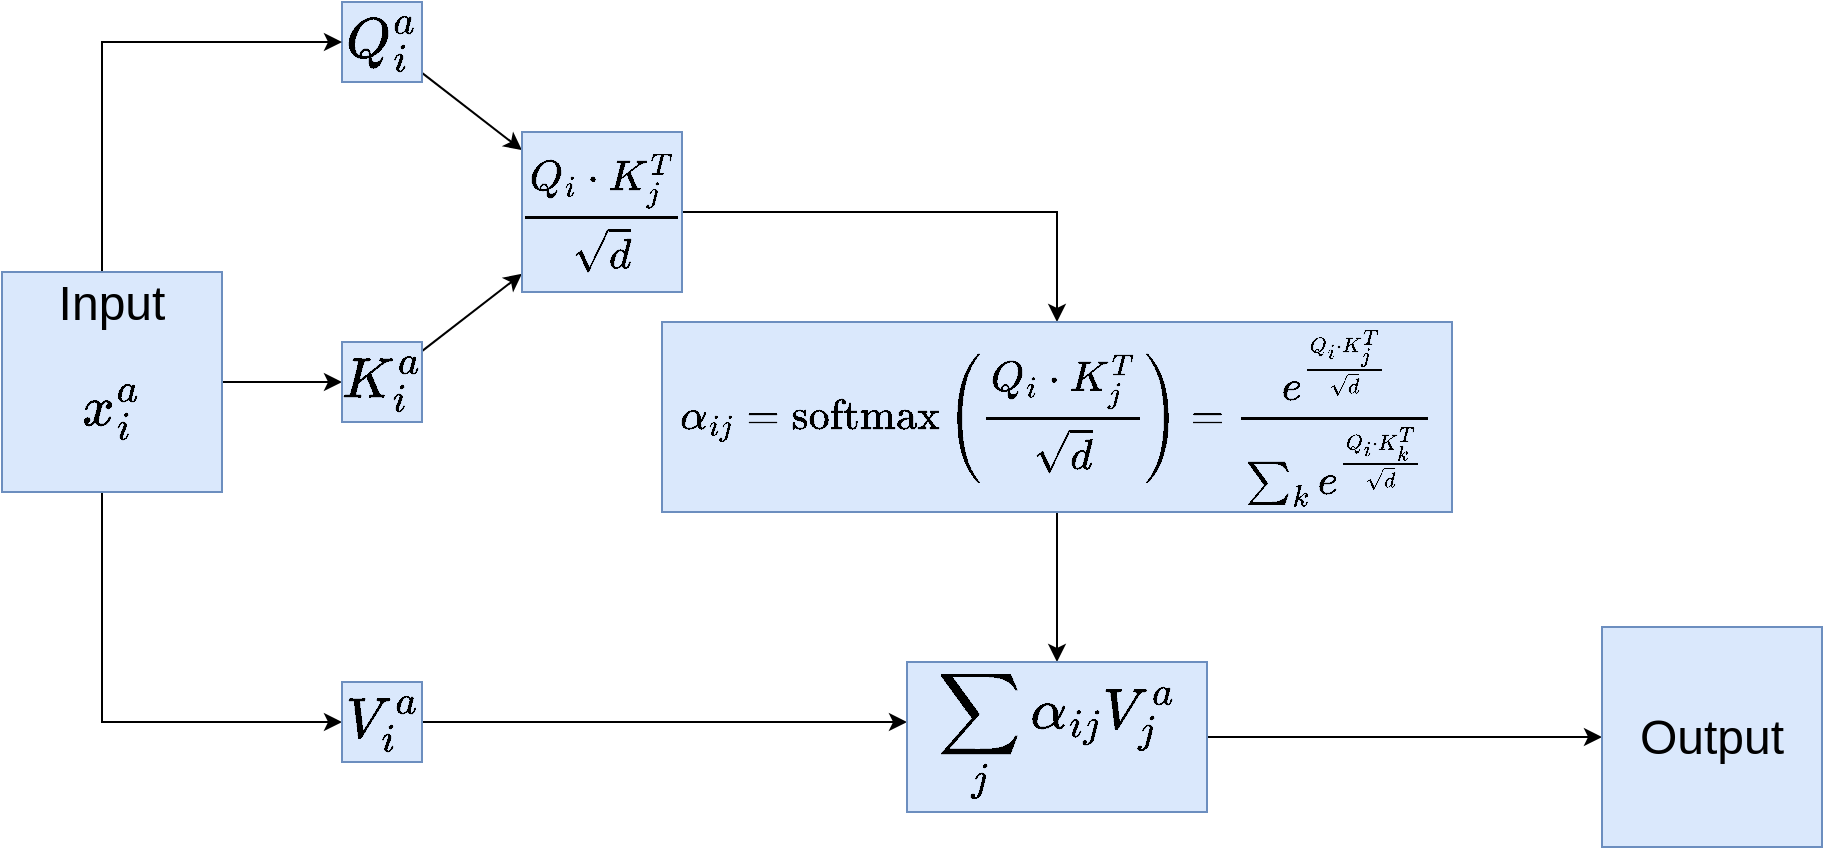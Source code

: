 <mxfile version="26.2.14">
  <diagram name="Page-1" id="XiPpyvGmmsOlUiMT2cVc">
    <mxGraphModel grid="1" page="1" gridSize="10" guides="1" tooltips="1" connect="1" arrows="1" fold="1" pageScale="1" pageWidth="850" pageHeight="1100" math="1" shadow="0">
      <root>
        <mxCell id="0" />
        <mxCell id="1" parent="0" />
        <mxCell id="xG82MNu_FjEkw8fJf7uC-590" style="rounded=0;orthogonalLoop=1;jettySize=auto;html=1;" edge="1" parent="1" source="xG82MNu_FjEkw8fJf7uC-541" target="xG82MNu_FjEkw8fJf7uC-577">
          <mxGeometry relative="1" as="geometry" />
        </mxCell>
        <mxCell id="xG82MNu_FjEkw8fJf7uC-541" value="$$Q_i^a$$" style="whiteSpace=wrap;html=1;fillColor=#dae8fc;strokeColor=#6c8ebf;align=center;aspect=fixed;fontSize=24;" vertex="1" parent="1">
          <mxGeometry x="200" y="-110" width="40" height="40" as="geometry" />
        </mxCell>
        <mxCell id="xG82MNu_FjEkw8fJf7uC-581" style="edgeStyle=orthogonalEdgeStyle;rounded=0;orthogonalLoop=1;jettySize=auto;html=1;entryX=0;entryY=0.5;entryDx=0;entryDy=0;" edge="1" parent="1" source="xG82MNu_FjEkw8fJf7uC-542" target="xG82MNu_FjEkw8fJf7uC-541">
          <mxGeometry relative="1" as="geometry">
            <Array as="points">
              <mxPoint x="80" y="-90" />
            </Array>
          </mxGeometry>
        </mxCell>
        <mxCell id="xG82MNu_FjEkw8fJf7uC-587" style="edgeStyle=orthogonalEdgeStyle;rounded=0;orthogonalLoop=1;jettySize=auto;html=1;entryX=0;entryY=0.5;entryDx=0;entryDy=0;" edge="1" parent="1" source="xG82MNu_FjEkw8fJf7uC-542" target="xG82MNu_FjEkw8fJf7uC-575">
          <mxGeometry relative="1" as="geometry" />
        </mxCell>
        <mxCell id="xG82MNu_FjEkw8fJf7uC-600" style="edgeStyle=orthogonalEdgeStyle;rounded=0;orthogonalLoop=1;jettySize=auto;html=1;" edge="1" parent="1" source="xG82MNu_FjEkw8fJf7uC-542" target="xG82MNu_FjEkw8fJf7uC-576">
          <mxGeometry relative="1" as="geometry">
            <Array as="points">
              <mxPoint x="80" y="250" />
            </Array>
          </mxGeometry>
        </mxCell>
        <mxCell id="xG82MNu_FjEkw8fJf7uC-542" value="Input&lt;div&gt;$$x_i^a$$&lt;/div&gt;" style="whiteSpace=wrap;html=1;aspect=fixed;fillColor=#dae8fc;strokeColor=#6c8ebf;fontSize=24;" vertex="1" parent="1">
          <mxGeometry x="30" y="25" width="110" height="110" as="geometry" />
        </mxCell>
        <mxCell id="xG82MNu_FjEkw8fJf7uC-598" style="rounded=0;orthogonalLoop=1;jettySize=auto;html=1;" edge="1" parent="1" source="xG82MNu_FjEkw8fJf7uC-575" target="xG82MNu_FjEkw8fJf7uC-577">
          <mxGeometry relative="1" as="geometry">
            <mxPoint x="190" y="-10" as="targetPoint" />
          </mxGeometry>
        </mxCell>
        <mxCell id="xG82MNu_FjEkw8fJf7uC-575" value="$$K_i^a$$" style="whiteSpace=wrap;html=1;aspect=fixed;fillColor=#dae8fc;strokeColor=#6c8ebf;align=center;fontSize=24;" vertex="1" parent="1">
          <mxGeometry x="200" y="60" width="40" height="40" as="geometry" />
        </mxCell>
        <mxCell id="xG82MNu_FjEkw8fJf7uC-593" style="edgeStyle=orthogonalEdgeStyle;rounded=0;orthogonalLoop=1;jettySize=auto;html=1;" edge="1" parent="1" source="xG82MNu_FjEkw8fJf7uC-576" target="xG82MNu_FjEkw8fJf7uC-580">
          <mxGeometry relative="1" as="geometry">
            <Array as="points">
              <mxPoint x="210" y="260" />
            </Array>
          </mxGeometry>
        </mxCell>
        <mxCell id="xG82MNu_FjEkw8fJf7uC-576" value="$$V_i^a$$" style="whiteSpace=wrap;html=1;aspect=fixed;fillColor=#dae8fc;strokeColor=#6c8ebf;align=center;fontSize=24;" vertex="1" parent="1">
          <mxGeometry x="200" y="230" width="40" height="40" as="geometry" />
        </mxCell>
        <mxCell id="xG82MNu_FjEkw8fJf7uC-592" style="edgeStyle=orthogonalEdgeStyle;rounded=0;orthogonalLoop=1;jettySize=auto;html=1;exitX=1;exitY=0.5;exitDx=0;exitDy=0;" edge="1" parent="1" source="xG82MNu_FjEkw8fJf7uC-577" target="xG82MNu_FjEkw8fJf7uC-579">
          <mxGeometry relative="1" as="geometry" />
        </mxCell>
        <mxCell id="xG82MNu_FjEkw8fJf7uC-577" value="$$\frac{Q_i\cdot K^{T}_j}{\sqrt{d}}$$" style="whiteSpace=wrap;html=1;aspect=fixed;fillColor=#dae8fc;strokeColor=#6c8ebf;align=center;fontSize=18;" vertex="1" parent="1">
          <mxGeometry x="290" y="-45" width="80" height="80" as="geometry" />
        </mxCell>
        <mxCell id="xG82MNu_FjEkw8fJf7uC-601" style="edgeStyle=orthogonalEdgeStyle;rounded=0;orthogonalLoop=1;jettySize=auto;html=1;" edge="1" parent="1" source="xG82MNu_FjEkw8fJf7uC-579" target="xG82MNu_FjEkw8fJf7uC-580">
          <mxGeometry relative="1" as="geometry" />
        </mxCell>
        <mxCell id="xG82MNu_FjEkw8fJf7uC-579" value="$$\alpha_{ij}=\mathrm{softmax}\left(\frac{Q_i\cdot K^{T}_j}{\sqrt{d}}\right)=\frac{e^{\frac{Q_i\cdot K^{T}_j}{\sqrt{d}}}}{\sum_k e^{\frac{Q_i\cdot K^{T}_k}{\sqrt{d}}}}$$" style="whiteSpace=wrap;html=1;fillColor=#dae8fc;strokeColor=#6c8ebf;align=center;fontSize=18;" vertex="1" parent="1">
          <mxGeometry x="360" y="50" width="395" height="95" as="geometry" />
        </mxCell>
        <mxCell id="xG82MNu_FjEkw8fJf7uC-595" style="edgeStyle=orthogonalEdgeStyle;rounded=0;orthogonalLoop=1;jettySize=auto;html=1;entryX=0;entryY=0.5;entryDx=0;entryDy=0;" edge="1" parent="1" source="xG82MNu_FjEkw8fJf7uC-580" target="rfUWWIOU9cC8Yw1Ij5-e-2">
          <mxGeometry relative="1" as="geometry">
            <mxPoint x="820" y="257.5" as="targetPoint" />
          </mxGeometry>
        </mxCell>
        <mxCell id="xG82MNu_FjEkw8fJf7uC-580" value="$$\sum_j \alpha_{ij} V^{a}_j$$" style="whiteSpace=wrap;html=1;fillColor=#dae8fc;strokeColor=#6c8ebf;align=center;fontSize=24;" vertex="1" parent="1">
          <mxGeometry x="482.5" y="220" width="150" height="75" as="geometry" />
        </mxCell>
        <mxCell id="rfUWWIOU9cC8Yw1Ij5-e-2" value="Output" style="whiteSpace=wrap;html=1;aspect=fixed;fillColor=#dae8fc;strokeColor=#6c8ebf;fontSize=24;" vertex="1" parent="1">
          <mxGeometry x="830" y="202.5" width="110" height="110" as="geometry" />
        </mxCell>
      </root>
    </mxGraphModel>
  </diagram>
</mxfile>
